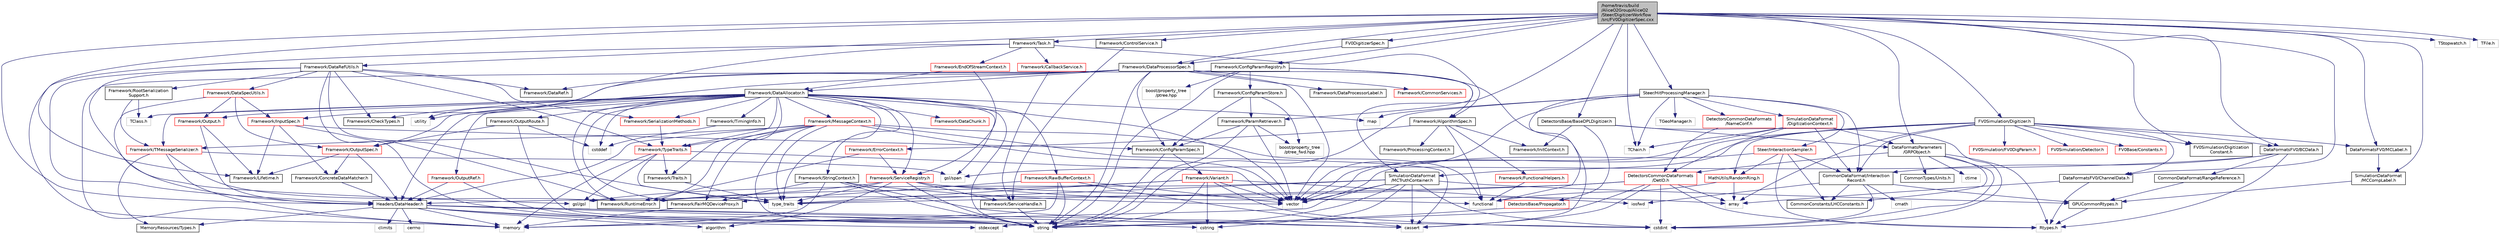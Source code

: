 digraph "/home/travis/build/AliceO2Group/AliceO2/Steer/DigitizerWorkflow/src/FV0DigitizerSpec.cxx"
{
 // INTERACTIVE_SVG=YES
  bgcolor="transparent";
  edge [fontname="Helvetica",fontsize="10",labelfontname="Helvetica",labelfontsize="10"];
  node [fontname="Helvetica",fontsize="10",shape=record];
  Node0 [label="/home/travis/build\l/AliceO2Group/AliceO2\l/Steer/DigitizerWorkflow\l/src/FV0DigitizerSpec.cxx",height=0.2,width=0.4,color="black", fillcolor="grey75", style="filled", fontcolor="black"];
  Node0 -> Node1 [color="midnightblue",fontsize="10",style="solid",fontname="Helvetica"];
  Node1 [label="FV0DigitizerSpec.h",height=0.2,width=0.4,color="black",URL="$d2/de4/FV0DigitizerSpec_8h.html"];
  Node1 -> Node2 [color="midnightblue",fontsize="10",style="solid",fontname="Helvetica"];
  Node2 [label="Framework/DataProcessorSpec.h",height=0.2,width=0.4,color="black",URL="$d0/df4/DataProcessorSpec_8h.html"];
  Node2 -> Node3 [color="midnightblue",fontsize="10",style="solid",fontname="Helvetica"];
  Node3 [label="Framework/AlgorithmSpec.h",height=0.2,width=0.4,color="black",URL="$d0/d14/AlgorithmSpec_8h.html"];
  Node3 -> Node4 [color="midnightblue",fontsize="10",style="solid",fontname="Helvetica"];
  Node4 [label="Framework/ProcessingContext.h",height=0.2,width=0.4,color="black",URL="$de/d6a/ProcessingContext_8h.html"];
  Node3 -> Node5 [color="midnightblue",fontsize="10",style="solid",fontname="Helvetica"];
  Node5 [label="Framework/ErrorContext.h",height=0.2,width=0.4,color="red",URL="$d7/dad/ErrorContext_8h.html"];
  Node5 -> Node94 [color="midnightblue",fontsize="10",style="solid",fontname="Helvetica"];
  Node94 [label="Framework/ServiceRegistry.h",height=0.2,width=0.4,color="red",URL="$d8/d17/ServiceRegistry_8h.html"];
  Node94 -> Node95 [color="midnightblue",fontsize="10",style="solid",fontname="Helvetica"];
  Node95 [label="Framework/ServiceHandle.h",height=0.2,width=0.4,color="black",URL="$d3/d28/ServiceHandle_8h.html"];
  Node95 -> Node53 [color="midnightblue",fontsize="10",style="solid",fontname="Helvetica"];
  Node53 [label="string",height=0.2,width=0.4,color="grey75"];
  Node94 -> Node12 [color="midnightblue",fontsize="10",style="solid",fontname="Helvetica"];
  Node12 [label="Framework/RuntimeError.h",height=0.2,width=0.4,color="black",URL="$d1/d76/RuntimeError_8h.html"];
  Node94 -> Node51 [color="midnightblue",fontsize="10",style="solid",fontname="Helvetica"];
  Node51 [label="algorithm",height=0.2,width=0.4,color="grey75"];
  Node94 -> Node33 [color="midnightblue",fontsize="10",style="solid",fontname="Helvetica"];
  Node33 [label="array",height=0.2,width=0.4,color="grey75"];
  Node94 -> Node89 [color="midnightblue",fontsize="10",style="solid",fontname="Helvetica"];
  Node89 [label="functional",height=0.2,width=0.4,color="grey75"];
  Node94 -> Node53 [color="midnightblue",fontsize="10",style="solid",fontname="Helvetica"];
  Node94 -> Node25 [color="midnightblue",fontsize="10",style="solid",fontname="Helvetica"];
  Node25 [label="type_traits",height=0.2,width=0.4,color="grey75"];
  Node5 -> Node12 [color="midnightblue",fontsize="10",style="solid",fontname="Helvetica"];
  Node3 -> Node113 [color="midnightblue",fontsize="10",style="solid",fontname="Helvetica"];
  Node113 [label="Framework/InitContext.h",height=0.2,width=0.4,color="black",URL="$d4/d2b/InitContext_8h.html"];
  Node3 -> Node114 [color="midnightblue",fontsize="10",style="solid",fontname="Helvetica"];
  Node114 [label="Framework/FunctionalHelpers.h",height=0.2,width=0.4,color="red",URL="$de/d9b/FunctionalHelpers_8h.html"];
  Node114 -> Node89 [color="midnightblue",fontsize="10",style="solid",fontname="Helvetica"];
  Node3 -> Node89 [color="midnightblue",fontsize="10",style="solid",fontname="Helvetica"];
  Node2 -> Node77 [color="midnightblue",fontsize="10",style="solid",fontname="Helvetica"];
  Node77 [label="Framework/ConfigParamSpec.h",height=0.2,width=0.4,color="black",URL="$d0/d1c/ConfigParamSpec_8h.html"];
  Node77 -> Node78 [color="midnightblue",fontsize="10",style="solid",fontname="Helvetica"];
  Node78 [label="Framework/Variant.h",height=0.2,width=0.4,color="red",URL="$de/d56/Variant_8h.html"];
  Node78 -> Node12 [color="midnightblue",fontsize="10",style="solid",fontname="Helvetica"];
  Node78 -> Node25 [color="midnightblue",fontsize="10",style="solid",fontname="Helvetica"];
  Node78 -> Node50 [color="midnightblue",fontsize="10",style="solid",fontname="Helvetica"];
  Node50 [label="cstring",height=0.2,width=0.4,color="grey75"];
  Node78 -> Node48 [color="midnightblue",fontsize="10",style="solid",fontname="Helvetica"];
  Node48 [label="cstdint",height=0.2,width=0.4,color="grey75"];
  Node78 -> Node75 [color="midnightblue",fontsize="10",style="solid",fontname="Helvetica"];
  Node75 [label="iosfwd",height=0.2,width=0.4,color="grey75"];
  Node78 -> Node26 [color="midnightblue",fontsize="10",style="solid",fontname="Helvetica"];
  Node26 [label="vector",height=0.2,width=0.4,color="grey75"];
  Node78 -> Node53 [color="midnightblue",fontsize="10",style="solid",fontname="Helvetica"];
  Node77 -> Node53 [color="midnightblue",fontsize="10",style="solid",fontname="Helvetica"];
  Node2 -> Node116 [color="midnightblue",fontsize="10",style="solid",fontname="Helvetica"];
  Node116 [label="Framework/DataProcessorLabel.h",height=0.2,width=0.4,color="black",URL="$d1/df2/DataProcessorLabel_8h.html"];
  Node2 -> Node7 [color="midnightblue",fontsize="10",style="solid",fontname="Helvetica"];
  Node7 [label="Framework/DataRef.h",height=0.2,width=0.4,color="black",URL="$d5/dfb/DataRef_8h.html"];
  Node2 -> Node117 [color="midnightblue",fontsize="10",style="solid",fontname="Helvetica"];
  Node117 [label="Framework/DataAllocator.h",height=0.2,width=0.4,color="black",URL="$d1/d28/DataAllocator_8h.html"];
  Node117 -> Node118 [color="midnightblue",fontsize="10",style="solid",fontname="Helvetica"];
  Node118 [label="Framework/MessageContext.h",height=0.2,width=0.4,color="red",URL="$dc/dc4/MessageContext_8h.html"];
  Node118 -> Node121 [color="midnightblue",fontsize="10",style="solid",fontname="Helvetica"];
  Node121 [label="Framework/FairMQDeviceProxy.h",height=0.2,width=0.4,color="black",URL="$d8/d71/FairMQDeviceProxy_8h.html"];
  Node121 -> Node19 [color="midnightblue",fontsize="10",style="solid",fontname="Helvetica"];
  Node19 [label="memory",height=0.2,width=0.4,color="grey75"];
  Node118 -> Node12 [color="midnightblue",fontsize="10",style="solid",fontname="Helvetica"];
  Node118 -> Node10 [color="midnightblue",fontsize="10",style="solid",fontname="Helvetica"];
  Node10 [label="Framework/TMessageSerializer.h",height=0.2,width=0.4,color="red",URL="$d8/d3c/TMessageSerializer_8h.html"];
  Node10 -> Node12 [color="midnightblue",fontsize="10",style="solid",fontname="Helvetica"];
  Node10 -> Node18 [color="midnightblue",fontsize="10",style="solid",fontname="Helvetica"];
  Node18 [label="gsl/span",height=0.2,width=0.4,color="grey75"];
  Node10 -> Node19 [color="midnightblue",fontsize="10",style="solid",fontname="Helvetica"];
  Node10 -> Node21 [color="midnightblue",fontsize="10",style="solid",fontname="Helvetica"];
  Node21 [label="MemoryResources/Types.h",height=0.2,width=0.4,color="black",URL="$d7/df8/Types_8h.html"];
  Node118 -> Node24 [color="midnightblue",fontsize="10",style="solid",fontname="Helvetica"];
  Node24 [label="Framework/TypeTraits.h",height=0.2,width=0.4,color="red",URL="$d0/d95/TypeTraits_8h.html"];
  Node24 -> Node25 [color="midnightblue",fontsize="10",style="solid",fontname="Helvetica"];
  Node24 -> Node26 [color="midnightblue",fontsize="10",style="solid",fontname="Helvetica"];
  Node24 -> Node19 [color="midnightblue",fontsize="10",style="solid",fontname="Helvetica"];
  Node24 -> Node27 [color="midnightblue",fontsize="10",style="solid",fontname="Helvetica"];
  Node27 [label="Framework/Traits.h",height=0.2,width=0.4,color="black",URL="$db/d31/Traits_8h.html"];
  Node27 -> Node25 [color="midnightblue",fontsize="10",style="solid",fontname="Helvetica"];
  Node24 -> Node30 [color="midnightblue",fontsize="10",style="solid",fontname="Helvetica"];
  Node30 [label="gsl/gsl",height=0.2,width=0.4,color="grey75"];
  Node118 -> Node47 [color="midnightblue",fontsize="10",style="solid",fontname="Helvetica"];
  Node47 [label="Headers/DataHeader.h",height=0.2,width=0.4,color="black",URL="$dc/dcd/DataHeader_8h.html"];
  Node47 -> Node48 [color="midnightblue",fontsize="10",style="solid",fontname="Helvetica"];
  Node47 -> Node19 [color="midnightblue",fontsize="10",style="solid",fontname="Helvetica"];
  Node47 -> Node49 [color="midnightblue",fontsize="10",style="solid",fontname="Helvetica"];
  Node49 [label="cassert",height=0.2,width=0.4,color="grey75"];
  Node47 -> Node50 [color="midnightblue",fontsize="10",style="solid",fontname="Helvetica"];
  Node47 -> Node51 [color="midnightblue",fontsize="10",style="solid",fontname="Helvetica"];
  Node47 -> Node52 [color="midnightblue",fontsize="10",style="solid",fontname="Helvetica"];
  Node52 [label="stdexcept",height=0.2,width=0.4,color="grey75"];
  Node47 -> Node53 [color="midnightblue",fontsize="10",style="solid",fontname="Helvetica"];
  Node47 -> Node54 [color="midnightblue",fontsize="10",style="solid",fontname="Helvetica"];
  Node54 [label="climits",height=0.2,width=0.4,color="grey75"];
  Node47 -> Node21 [color="midnightblue",fontsize="10",style="solid",fontname="Helvetica"];
  Node47 -> Node55 [color="midnightblue",fontsize="10",style="solid",fontname="Helvetica"];
  Node55 [label="cerrno",height=0.2,width=0.4,color="grey75"];
  Node118 -> Node49 [color="midnightblue",fontsize="10",style="solid",fontname="Helvetica"];
  Node118 -> Node89 [color="midnightblue",fontsize="10",style="solid",fontname="Helvetica"];
  Node118 -> Node53 [color="midnightblue",fontsize="10",style="solid",fontname="Helvetica"];
  Node118 -> Node25 [color="midnightblue",fontsize="10",style="solid",fontname="Helvetica"];
  Node118 -> Node26 [color="midnightblue",fontsize="10",style="solid",fontname="Helvetica"];
  Node117 -> Node123 [color="midnightblue",fontsize="10",style="solid",fontname="Helvetica"];
  Node123 [label="Framework/StringContext.h",height=0.2,width=0.4,color="black",URL="$dd/df6/StringContext_8h.html"];
  Node123 -> Node121 [color="midnightblue",fontsize="10",style="solid",fontname="Helvetica"];
  Node123 -> Node26 [color="midnightblue",fontsize="10",style="solid",fontname="Helvetica"];
  Node123 -> Node49 [color="midnightblue",fontsize="10",style="solid",fontname="Helvetica"];
  Node123 -> Node53 [color="midnightblue",fontsize="10",style="solid",fontname="Helvetica"];
  Node123 -> Node19 [color="midnightblue",fontsize="10",style="solid",fontname="Helvetica"];
  Node117 -> Node124 [color="midnightblue",fontsize="10",style="solid",fontname="Helvetica"];
  Node124 [label="Framework/RawBufferContext.h",height=0.2,width=0.4,color="red",URL="$d8/d25/RawBufferContext_8h.html",tooltip=" "];
  Node124 -> Node121 [color="midnightblue",fontsize="10",style="solid",fontname="Helvetica"];
  Node124 -> Node26 [color="midnightblue",fontsize="10",style="solid",fontname="Helvetica"];
  Node124 -> Node49 [color="midnightblue",fontsize="10",style="solid",fontname="Helvetica"];
  Node124 -> Node53 [color="midnightblue",fontsize="10",style="solid",fontname="Helvetica"];
  Node124 -> Node19 [color="midnightblue",fontsize="10",style="solid",fontname="Helvetica"];
  Node117 -> Node83 [color="midnightblue",fontsize="10",style="solid",fontname="Helvetica"];
  Node83 [label="Framework/Output.h",height=0.2,width=0.4,color="red",URL="$d3/ddf/Output_8h.html"];
  Node83 -> Node47 [color="midnightblue",fontsize="10",style="solid",fontname="Helvetica"];
  Node83 -> Node56 [color="midnightblue",fontsize="10",style="solid",fontname="Helvetica"];
  Node56 [label="Framework/Lifetime.h",height=0.2,width=0.4,color="black",URL="$dc/dca/Lifetime_8h.html"];
  Node117 -> Node126 [color="midnightblue",fontsize="10",style="solid",fontname="Helvetica"];
  Node126 [label="Framework/OutputRef.h",height=0.2,width=0.4,color="red",URL="$d6/d5a/OutputRef_8h.html"];
  Node126 -> Node47 [color="midnightblue",fontsize="10",style="solid",fontname="Helvetica"];
  Node126 -> Node53 [color="midnightblue",fontsize="10",style="solid",fontname="Helvetica"];
  Node117 -> Node127 [color="midnightblue",fontsize="10",style="solid",fontname="Helvetica"];
  Node127 [label="Framework/OutputRoute.h",height=0.2,width=0.4,color="black",URL="$d6/df4/OutputRoute_8h.html"];
  Node127 -> Node46 [color="midnightblue",fontsize="10",style="solid",fontname="Helvetica"];
  Node46 [label="Framework/OutputSpec.h",height=0.2,width=0.4,color="red",URL="$db/d2d/OutputSpec_8h.html"];
  Node46 -> Node47 [color="midnightblue",fontsize="10",style="solid",fontname="Helvetica"];
  Node46 -> Node56 [color="midnightblue",fontsize="10",style="solid",fontname="Helvetica"];
  Node46 -> Node57 [color="midnightblue",fontsize="10",style="solid",fontname="Helvetica"];
  Node57 [label="Framework/ConcreteDataMatcher.h",height=0.2,width=0.4,color="black",URL="$d0/d1b/ConcreteDataMatcher_8h.html"];
  Node57 -> Node47 [color="midnightblue",fontsize="10",style="solid",fontname="Helvetica"];
  Node127 -> Node90 [color="midnightblue",fontsize="10",style="solid",fontname="Helvetica"];
  Node90 [label="cstddef",height=0.2,width=0.4,color="grey75"];
  Node127 -> Node53 [color="midnightblue",fontsize="10",style="solid",fontname="Helvetica"];
  Node117 -> Node128 [color="midnightblue",fontsize="10",style="solid",fontname="Helvetica"];
  Node128 [label="Framework/DataChunk.h",height=0.2,width=0.4,color="red",URL="$d7/d31/DataChunk_8h.html"];
  Node117 -> Node121 [color="midnightblue",fontsize="10",style="solid",fontname="Helvetica"];
  Node117 -> Node129 [color="midnightblue",fontsize="10",style="solid",fontname="Helvetica"];
  Node129 [label="Framework/TimingInfo.h",height=0.2,width=0.4,color="black",URL="$da/d2b/TimingInfo_8h.html"];
  Node129 -> Node90 [color="midnightblue",fontsize="10",style="solid",fontname="Helvetica"];
  Node117 -> Node10 [color="midnightblue",fontsize="10",style="solid",fontname="Helvetica"];
  Node117 -> Node24 [color="midnightblue",fontsize="10",style="solid",fontname="Helvetica"];
  Node117 -> Node27 [color="midnightblue",fontsize="10",style="solid",fontname="Helvetica"];
  Node117 -> Node23 [color="midnightblue",fontsize="10",style="solid",fontname="Helvetica"];
  Node23 [label="Framework/SerializationMethods.h",height=0.2,width=0.4,color="red",URL="$d1/d53/SerializationMethods_8h.html",tooltip="Type wrappers for enfording a specific serialization method. "];
  Node23 -> Node24 [color="midnightblue",fontsize="10",style="solid",fontname="Helvetica"];
  Node117 -> Node85 [color="midnightblue",fontsize="10",style="solid",fontname="Helvetica"];
  Node85 [label="Framework/CheckTypes.h",height=0.2,width=0.4,color="black",URL="$d1/d00/CheckTypes_8h.html"];
  Node117 -> Node94 [color="midnightblue",fontsize="10",style="solid",fontname="Helvetica"];
  Node117 -> Node12 [color="midnightblue",fontsize="10",style="solid",fontname="Helvetica"];
  Node117 -> Node47 [color="midnightblue",fontsize="10",style="solid",fontname="Helvetica"];
  Node117 -> Node22 [color="midnightblue",fontsize="10",style="solid",fontname="Helvetica"];
  Node22 [label="TClass.h",height=0.2,width=0.4,color="grey75"];
  Node117 -> Node18 [color="midnightblue",fontsize="10",style="solid",fontname="Helvetica"];
  Node117 -> Node26 [color="midnightblue",fontsize="10",style="solid",fontname="Helvetica"];
  Node117 -> Node35 [color="midnightblue",fontsize="10",style="solid",fontname="Helvetica"];
  Node35 [label="map",height=0.2,width=0.4,color="grey75"];
  Node117 -> Node53 [color="midnightblue",fontsize="10",style="solid",fontname="Helvetica"];
  Node117 -> Node32 [color="midnightblue",fontsize="10",style="solid",fontname="Helvetica"];
  Node32 [label="utility",height=0.2,width=0.4,color="grey75"];
  Node117 -> Node25 [color="midnightblue",fontsize="10",style="solid",fontname="Helvetica"];
  Node117 -> Node90 [color="midnightblue",fontsize="10",style="solid",fontname="Helvetica"];
  Node2 -> Node59 [color="midnightblue",fontsize="10",style="solid",fontname="Helvetica"];
  Node59 [label="Framework/InputSpec.h",height=0.2,width=0.4,color="red",URL="$d5/d3f/InputSpec_8h.html"];
  Node59 -> Node56 [color="midnightblue",fontsize="10",style="solid",fontname="Helvetica"];
  Node59 -> Node57 [color="midnightblue",fontsize="10",style="solid",fontname="Helvetica"];
  Node59 -> Node77 [color="midnightblue",fontsize="10",style="solid",fontname="Helvetica"];
  Node59 -> Node53 [color="midnightblue",fontsize="10",style="solid",fontname="Helvetica"];
  Node2 -> Node46 [color="midnightblue",fontsize="10",style="solid",fontname="Helvetica"];
  Node2 -> Node130 [color="midnightblue",fontsize="10",style="solid",fontname="Helvetica"];
  Node130 [label="Framework/CommonServices.h",height=0.2,width=0.4,color="red",URL="$d8/d02/CommonServices_8h.html"];
  Node2 -> Node53 [color="midnightblue",fontsize="10",style="solid",fontname="Helvetica"];
  Node2 -> Node26 [color="midnightblue",fontsize="10",style="solid",fontname="Helvetica"];
  Node0 -> Node131 [color="midnightblue",fontsize="10",style="solid",fontname="Helvetica"];
  Node131 [label="DataFormatsFV0/ChannelData.h",height=0.2,width=0.4,color="black",URL="$d0/def/FIT_2FV0_2include_2DataFormatsFV0_2ChannelData_8h.html"];
  Node131 -> Node33 [color="midnightblue",fontsize="10",style="solid",fontname="Helvetica"];
  Node131 -> Node132 [color="midnightblue",fontsize="10",style="solid",fontname="Helvetica"];
  Node132 [label="Rtypes.h",height=0.2,width=0.4,color="grey75"];
  Node0 -> Node133 [color="midnightblue",fontsize="10",style="solid",fontname="Helvetica"];
  Node133 [label="DataFormatsFV0/BCData.h",height=0.2,width=0.4,color="black",URL="$d7/d54/FIT_2FV0_2include_2DataFormatsFV0_2BCData_8h.html"];
  Node133 -> Node134 [color="midnightblue",fontsize="10",style="solid",fontname="Helvetica"];
  Node134 [label="CommonDataFormat/Interaction\lRecord.h",height=0.2,width=0.4,color="black",URL="$d9/d80/InteractionRecord_8h.html"];
  Node134 -> Node135 [color="midnightblue",fontsize="10",style="solid",fontname="Helvetica"];
  Node135 [label="GPUCommonRtypes.h",height=0.2,width=0.4,color="black",URL="$d2/d45/GPUCommonRtypes_8h.html"];
  Node135 -> Node132 [color="midnightblue",fontsize="10",style="solid",fontname="Helvetica"];
  Node134 -> Node75 [color="midnightblue",fontsize="10",style="solid",fontname="Helvetica"];
  Node134 -> Node48 [color="midnightblue",fontsize="10",style="solid",fontname="Helvetica"];
  Node134 -> Node136 [color="midnightblue",fontsize="10",style="solid",fontname="Helvetica"];
  Node136 [label="cmath",height=0.2,width=0.4,color="grey75"];
  Node134 -> Node137 [color="midnightblue",fontsize="10",style="solid",fontname="Helvetica"];
  Node137 [label="CommonConstants/LHCConstants.h",height=0.2,width=0.4,color="black",URL="$d4/dc6/LHCConstants_8h.html",tooltip="Header to collect LHC related constants. "];
  Node133 -> Node138 [color="midnightblue",fontsize="10",style="solid",fontname="Helvetica"];
  Node138 [label="CommonDataFormat/RangeReference.h",height=0.2,width=0.4,color="black",URL="$de/d64/RangeReference_8h.html",tooltip="Class to refer to the 1st entry and N elements of some group in the continuous container. "];
  Node138 -> Node135 [color="midnightblue",fontsize="10",style="solid",fontname="Helvetica"];
  Node133 -> Node132 [color="midnightblue",fontsize="10",style="solid",fontname="Helvetica"];
  Node133 -> Node18 [color="midnightblue",fontsize="10",style="solid",fontname="Helvetica"];
  Node0 -> Node139 [color="midnightblue",fontsize="10",style="solid",fontname="Helvetica"];
  Node139 [label="Framework/ControlService.h",height=0.2,width=0.4,color="black",URL="$d2/d43/ControlService_8h.html"];
  Node139 -> Node95 [color="midnightblue",fontsize="10",style="solid",fontname="Helvetica"];
  Node0 -> Node140 [color="midnightblue",fontsize="10",style="solid",fontname="Helvetica"];
  Node140 [label="Framework/ConfigParamRegistry.h",height=0.2,width=0.4,color="black",URL="$de/dc6/ConfigParamRegistry_8h.html"];
  Node140 -> Node141 [color="midnightblue",fontsize="10",style="solid",fontname="Helvetica"];
  Node141 [label="Framework/ParamRetriever.h",height=0.2,width=0.4,color="black",URL="$df/d72/ParamRetriever_8h.html"];
  Node141 -> Node77 [color="midnightblue",fontsize="10",style="solid",fontname="Helvetica"];
  Node141 -> Node142 [color="midnightblue",fontsize="10",style="solid",fontname="Helvetica"];
  Node142 [label="boost/property_tree\l/ptree_fwd.hpp",height=0.2,width=0.4,color="grey75"];
  Node141 -> Node53 [color="midnightblue",fontsize="10",style="solid",fontname="Helvetica"];
  Node141 -> Node26 [color="midnightblue",fontsize="10",style="solid",fontname="Helvetica"];
  Node140 -> Node143 [color="midnightblue",fontsize="10",style="solid",fontname="Helvetica"];
  Node143 [label="Framework/ConfigParamStore.h",height=0.2,width=0.4,color="black",URL="$dd/daf/ConfigParamStore_8h.html"];
  Node143 -> Node141 [color="midnightblue",fontsize="10",style="solid",fontname="Helvetica"];
  Node143 -> Node77 [color="midnightblue",fontsize="10",style="solid",fontname="Helvetica"];
  Node143 -> Node142 [color="midnightblue",fontsize="10",style="solid",fontname="Helvetica"];
  Node140 -> Node104 [color="midnightblue",fontsize="10",style="solid",fontname="Helvetica"];
  Node104 [label="boost/property_tree\l/ptree.hpp",height=0.2,width=0.4,color="grey75"];
  Node140 -> Node19 [color="midnightblue",fontsize="10",style="solid",fontname="Helvetica"];
  Node140 -> Node53 [color="midnightblue",fontsize="10",style="solid",fontname="Helvetica"];
  Node140 -> Node49 [color="midnightblue",fontsize="10",style="solid",fontname="Helvetica"];
  Node0 -> Node2 [color="midnightblue",fontsize="10",style="solid",fontname="Helvetica"];
  Node0 -> Node8 [color="midnightblue",fontsize="10",style="solid",fontname="Helvetica"];
  Node8 [label="Framework/DataRefUtils.h",height=0.2,width=0.4,color="black",URL="$d5/db8/DataRefUtils_8h.html"];
  Node8 -> Node7 [color="midnightblue",fontsize="10",style="solid",fontname="Helvetica"];
  Node8 -> Node9 [color="midnightblue",fontsize="10",style="solid",fontname="Helvetica"];
  Node9 [label="Framework/RootSerialization\lSupport.h",height=0.2,width=0.4,color="black",URL="$db/dff/RootSerializationSupport_8h.html"];
  Node9 -> Node10 [color="midnightblue",fontsize="10",style="solid",fontname="Helvetica"];
  Node9 -> Node22 [color="midnightblue",fontsize="10",style="solid",fontname="Helvetica"];
  Node8 -> Node23 [color="midnightblue",fontsize="10",style="solid",fontname="Helvetica"];
  Node8 -> Node45 [color="midnightblue",fontsize="10",style="solid",fontname="Helvetica"];
  Node45 [label="Framework/DataSpecUtils.h",height=0.2,width=0.4,color="red",URL="$d6/d68/DataSpecUtils_8h.html"];
  Node45 -> Node46 [color="midnightblue",fontsize="10",style="solid",fontname="Helvetica"];
  Node45 -> Node59 [color="midnightblue",fontsize="10",style="solid",fontname="Helvetica"];
  Node45 -> Node47 [color="midnightblue",fontsize="10",style="solid",fontname="Helvetica"];
  Node45 -> Node83 [color="midnightblue",fontsize="10",style="solid",fontname="Helvetica"];
  Node8 -> Node24 [color="midnightblue",fontsize="10",style="solid",fontname="Helvetica"];
  Node8 -> Node47 [color="midnightblue",fontsize="10",style="solid",fontname="Helvetica"];
  Node8 -> Node85 [color="midnightblue",fontsize="10",style="solid",fontname="Helvetica"];
  Node8 -> Node12 [color="midnightblue",fontsize="10",style="solid",fontname="Helvetica"];
  Node8 -> Node30 [color="midnightblue",fontsize="10",style="solid",fontname="Helvetica"];
  Node8 -> Node25 [color="midnightblue",fontsize="10",style="solid",fontname="Helvetica"];
  Node0 -> Node56 [color="midnightblue",fontsize="10",style="solid",fontname="Helvetica"];
  Node0 -> Node47 [color="midnightblue",fontsize="10",style="solid",fontname="Helvetica"];
  Node0 -> Node144 [color="midnightblue",fontsize="10",style="solid",fontname="Helvetica"];
  Node144 [label="TStopwatch.h",height=0.2,width=0.4,color="grey75"];
  Node0 -> Node145 [color="midnightblue",fontsize="10",style="solid",fontname="Helvetica"];
  Node145 [label="Steer/HitProcessingManager.h",height=0.2,width=0.4,color="black",URL="$dd/d40/HitProcessingManager_8h.html"];
  Node145 -> Node134 [color="midnightblue",fontsize="10",style="solid",fontname="Helvetica"];
  Node145 -> Node146 [color="midnightblue",fontsize="10",style="solid",fontname="Helvetica"];
  Node146 [label="SimulationDataFormat\l/DigitizationContext.h",height=0.2,width=0.4,color="red",URL="$d1/def/DigitizationContext_8h.html"];
  Node146 -> Node26 [color="midnightblue",fontsize="10",style="solid",fontname="Helvetica"];
  Node146 -> Node147 [color="midnightblue",fontsize="10",style="solid",fontname="Helvetica"];
  Node147 [label="TChain.h",height=0.2,width=0.4,color="grey75"];
  Node146 -> Node134 [color="midnightblue",fontsize="10",style="solid",fontname="Helvetica"];
  Node146 -> Node151 [color="midnightblue",fontsize="10",style="solid",fontname="Helvetica"];
  Node151 [label="DetectorsCommonDataFormats\l/DetID.h",height=0.2,width=0.4,color="red",URL="$d6/d31/DetID_8h.html"];
  Node151 -> Node132 [color="midnightblue",fontsize="10",style="solid",fontname="Helvetica"];
  Node151 -> Node33 [color="midnightblue",fontsize="10",style="solid",fontname="Helvetica"];
  Node151 -> Node49 [color="midnightblue",fontsize="10",style="solid",fontname="Helvetica"];
  Node151 -> Node48 [color="midnightblue",fontsize="10",style="solid",fontname="Helvetica"];
  Node151 -> Node53 [color="midnightblue",fontsize="10",style="solid",fontname="Helvetica"];
  Node151 -> Node25 [color="midnightblue",fontsize="10",style="solid",fontname="Helvetica"];
  Node151 -> Node47 [color="midnightblue",fontsize="10",style="solid",fontname="Helvetica"];
  Node146 -> Node162 [color="midnightblue",fontsize="10",style="solid",fontname="Helvetica"];
  Node162 [label="DataFormatsParameters\l/GRPObject.h",height=0.2,width=0.4,color="black",URL="$de/d28/GRPObject_8h.html",tooltip="Header of the General Run Parameters object. "];
  Node162 -> Node132 [color="midnightblue",fontsize="10",style="solid",fontname="Helvetica"];
  Node162 -> Node48 [color="midnightblue",fontsize="10",style="solid",fontname="Helvetica"];
  Node162 -> Node163 [color="midnightblue",fontsize="10",style="solid",fontname="Helvetica"];
  Node163 [label="ctime",height=0.2,width=0.4,color="grey75"];
  Node162 -> Node137 [color="midnightblue",fontsize="10",style="solid",fontname="Helvetica"];
  Node162 -> Node164 [color="midnightblue",fontsize="10",style="solid",fontname="Helvetica"];
  Node164 [label="CommonTypes/Units.h",height=0.2,width=0.4,color="black",URL="$da/d58/Units_8h.html",tooltip="Header to collect definitions for different units. "];
  Node162 -> Node151 [color="midnightblue",fontsize="10",style="solid",fontname="Helvetica"];
  Node145 -> Node166 [color="midnightblue",fontsize="10",style="solid",fontname="Helvetica"];
  Node166 [label="Steer/InteractionSampler.h",height=0.2,width=0.4,color="red",URL="$df/dff/InteractionSampler_8h.html"];
  Node166 -> Node132 [color="midnightblue",fontsize="10",style="solid",fontname="Helvetica"];
  Node166 -> Node26 [color="midnightblue",fontsize="10",style="solid",fontname="Helvetica"];
  Node166 -> Node134 [color="midnightblue",fontsize="10",style="solid",fontname="Helvetica"];
  Node166 -> Node137 [color="midnightblue",fontsize="10",style="solid",fontname="Helvetica"];
  Node166 -> Node169 [color="midnightblue",fontsize="10",style="solid",fontname="Helvetica"];
  Node169 [label="MathUtils/RandomRing.h",height=0.2,width=0.4,color="red",URL="$db/dac/RandomRing_8h.html"];
  Node169 -> Node33 [color="midnightblue",fontsize="10",style="solid",fontname="Helvetica"];
  Node169 -> Node89 [color="midnightblue",fontsize="10",style="solid",fontname="Helvetica"];
  Node145 -> Node172 [color="midnightblue",fontsize="10",style="solid",fontname="Helvetica"];
  Node172 [label="DetectorsCommonDataFormats\l/NameConf.h",height=0.2,width=0.4,color="red",URL="$d7/d61/NameConf_8h.html",tooltip="Definition of the Names Generator class. "];
  Node172 -> Node151 [color="midnightblue",fontsize="10",style="solid",fontname="Helvetica"];
  Node145 -> Node175 [color="midnightblue",fontsize="10",style="solid",fontname="Helvetica"];
  Node175 [label="TGeoManager.h",height=0.2,width=0.4,color="grey75"];
  Node145 -> Node53 [color="midnightblue",fontsize="10",style="solid",fontname="Helvetica"];
  Node145 -> Node26 [color="midnightblue",fontsize="10",style="solid",fontname="Helvetica"];
  Node145 -> Node35 [color="midnightblue",fontsize="10",style="solid",fontname="Helvetica"];
  Node145 -> Node89 [color="midnightblue",fontsize="10",style="solid",fontname="Helvetica"];
  Node145 -> Node147 [color="midnightblue",fontsize="10",style="solid",fontname="Helvetica"];
  Node0 -> Node147 [color="midnightblue",fontsize="10",style="solid",fontname="Helvetica"];
  Node0 -> Node176 [color="midnightblue",fontsize="10",style="solid",fontname="Helvetica"];
  Node176 [label="SimulationDataFormat\l/MCTruthContainer.h",height=0.2,width=0.4,color="black",URL="$db/d14/MCTruthContainer_8h.html",tooltip="Definition of a container to keep Monte Carlo truth external to simulation objects. "];
  Node176 -> Node135 [color="midnightblue",fontsize="10",style="solid",fontname="Helvetica"];
  Node176 -> Node48 [color="midnightblue",fontsize="10",style="solid",fontname="Helvetica"];
  Node176 -> Node49 [color="midnightblue",fontsize="10",style="solid",fontname="Helvetica"];
  Node176 -> Node52 [color="midnightblue",fontsize="10",style="solid",fontname="Helvetica"];
  Node176 -> Node30 [color="midnightblue",fontsize="10",style="solid",fontname="Helvetica"];
  Node176 -> Node25 [color="midnightblue",fontsize="10",style="solid",fontname="Helvetica"];
  Node176 -> Node50 [color="midnightblue",fontsize="10",style="solid",fontname="Helvetica"];
  Node176 -> Node19 [color="midnightblue",fontsize="10",style="solid",fontname="Helvetica"];
  Node176 -> Node26 [color="midnightblue",fontsize="10",style="solid",fontname="Helvetica"];
  Node0 -> Node177 [color="midnightblue",fontsize="10",style="solid",fontname="Helvetica"];
  Node177 [label="Framework/Task.h",height=0.2,width=0.4,color="black",URL="$df/d4f/Task_8h.html"];
  Node177 -> Node3 [color="midnightblue",fontsize="10",style="solid",fontname="Helvetica"];
  Node177 -> Node178 [color="midnightblue",fontsize="10",style="solid",fontname="Helvetica"];
  Node178 [label="Framework/CallbackService.h",height=0.2,width=0.4,color="red",URL="$d9/d7f/CallbackService_8h.html"];
  Node178 -> Node95 [color="midnightblue",fontsize="10",style="solid",fontname="Helvetica"];
  Node177 -> Node180 [color="midnightblue",fontsize="10",style="solid",fontname="Helvetica"];
  Node180 [label="Framework/EndOfStreamContext.h",height=0.2,width=0.4,color="red",URL="$d0/d77/EndOfStreamContext_8h.html"];
  Node180 -> Node94 [color="midnightblue",fontsize="10",style="solid",fontname="Helvetica"];
  Node180 -> Node117 [color="midnightblue",fontsize="10",style="solid",fontname="Helvetica"];
  Node177 -> Node32 [color="midnightblue",fontsize="10",style="solid",fontname="Helvetica"];
  Node177 -> Node19 [color="midnightblue",fontsize="10",style="solid",fontname="Helvetica"];
  Node0 -> Node162 [color="midnightblue",fontsize="10",style="solid",fontname="Helvetica"];
  Node0 -> Node181 [color="midnightblue",fontsize="10",style="solid",fontname="Helvetica"];
  Node181 [label="FV0Simulation/Digitizer.h",height=0.2,width=0.4,color="black",URL="$d6/d82/FIT_2FV0_2simulation_2include_2FV0Simulation_2Digitizer_8h.html"];
  Node181 -> Node182 [color="midnightblue",fontsize="10",style="solid",fontname="Helvetica"];
  Node182 [label="FV0Base/Constants.h",height=0.2,width=0.4,color="red",URL="$d0/dfe/Detectors_2FIT_2FV0_2base_2include_2FV0Base_2Constants_8h.html"];
  Node181 -> Node187 [color="midnightblue",fontsize="10",style="solid",fontname="Helvetica"];
  Node187 [label="DataFormatsFV0/MCLabel.h",height=0.2,width=0.4,color="black",URL="$dc/d97/DataFormats_2Detectors_2FIT_2FV0_2include_2DataFormatsFV0_2MCLabel_8h.html"];
  Node187 -> Node188 [color="midnightblue",fontsize="10",style="solid",fontname="Helvetica"];
  Node188 [label="SimulationDataFormat\l/MCCompLabel.h",height=0.2,width=0.4,color="black",URL="$d7/dcd/MCCompLabel_8h.html"];
  Node188 -> Node135 [color="midnightblue",fontsize="10",style="solid",fontname="Helvetica"];
  Node181 -> Node189 [color="midnightblue",fontsize="10",style="solid",fontname="Helvetica"];
  Node189 [label="FV0Simulation/Digitization\lConstant.h",height=0.2,width=0.4,color="black",URL="$dc/d85/DigitizationConstant_8h.html"];
  Node181 -> Node190 [color="midnightblue",fontsize="10",style="solid",fontname="Helvetica"];
  Node190 [label="FV0Simulation/FV0DigParam.h",height=0.2,width=0.4,color="red",URL="$dc/dff/FV0DigParam_8h.html"];
  Node181 -> Node131 [color="midnightblue",fontsize="10",style="solid",fontname="Helvetica"];
  Node181 -> Node133 [color="midnightblue",fontsize="10",style="solid",fontname="Helvetica"];
  Node181 -> Node196 [color="midnightblue",fontsize="10",style="solid",fontname="Helvetica"];
  Node196 [label="FV0Simulation/Detector.h",height=0.2,width=0.4,color="red",URL="$d5/d26/FIT_2FV0_2simulation_2include_2FV0Simulation_2Detector_8h.html"];
  Node181 -> Node176 [color="midnightblue",fontsize="10",style="solid",fontname="Helvetica"];
  Node181 -> Node169 [color="midnightblue",fontsize="10",style="solid",fontname="Helvetica"];
  Node181 -> Node134 [color="midnightblue",fontsize="10",style="solid",fontname="Helvetica"];
  Node181 -> Node33 [color="midnightblue",fontsize="10",style="solid",fontname="Helvetica"];
  Node181 -> Node26 [color="midnightblue",fontsize="10",style="solid",fontname="Helvetica"];
  Node0 -> Node189 [color="midnightblue",fontsize="10",style="solid",fontname="Helvetica"];
  Node0 -> Node187 [color="midnightblue",fontsize="10",style="solid",fontname="Helvetica"];
  Node0 -> Node188 [color="midnightblue",fontsize="10",style="solid",fontname="Helvetica"];
  Node0 -> Node220 [color="midnightblue",fontsize="10",style="solid",fontname="Helvetica"];
  Node220 [label="DetectorsBase/BaseDPLDigitizer.h",height=0.2,width=0.4,color="black",URL="$dd/d36/BaseDPLDigitizer_8h.html",tooltip="Definition of the base digitizer task class. "];
  Node220 -> Node113 [color="midnightblue",fontsize="10",style="solid",fontname="Helvetica"];
  Node220 -> Node221 [color="midnightblue",fontsize="10",style="solid",fontname="Helvetica"];
  Node221 [label="DetectorsBase/Propagator.h",height=0.2,width=0.4,color="red",URL="$d2/df9/Propagator_8h.html"];
  Node221 -> Node53 [color="midnightblue",fontsize="10",style="solid",fontname="Helvetica"];
  Node220 -> Node162 [color="midnightblue",fontsize="10",style="solid",fontname="Helvetica"];
  Node220 -> Node48 [color="midnightblue",fontsize="10",style="solid",fontname="Helvetica"];
  Node0 -> Node194 [color="midnightblue",fontsize="10",style="solid",fontname="Helvetica"];
  Node194 [label="TFile.h",height=0.2,width=0.4,color="grey75"];
}
